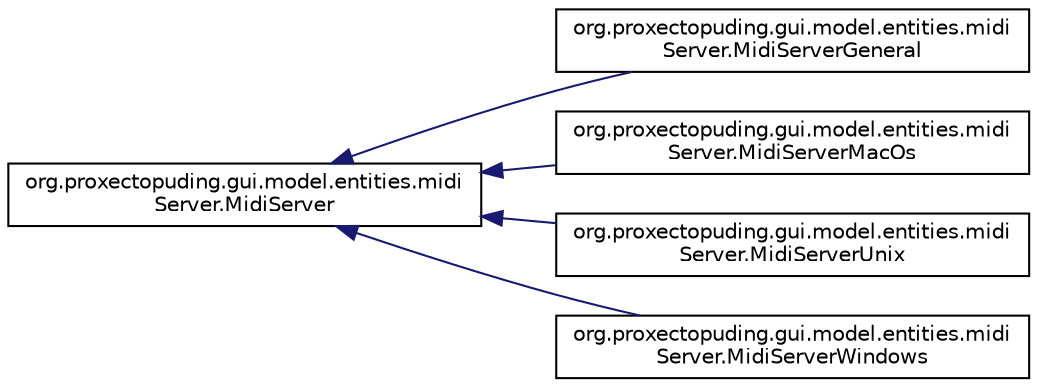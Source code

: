 digraph "Graphical Class Hierarchy"
{
  edge [fontname="Helvetica",fontsize="10",labelfontname="Helvetica",labelfontsize="10"];
  node [fontname="Helvetica",fontsize="10",shape=record];
  rankdir="LR";
  Node0 [label="org.proxectopuding.gui.model.entities.midi\lServer.MidiServer",height=0.2,width=0.4,color="black", fillcolor="white", style="filled",URL="$interfaceorg_1_1proxectopuding_1_1gui_1_1model_1_1entities_1_1midiServer_1_1MidiServer.html"];
  Node0 -> Node1 [dir="back",color="midnightblue",fontsize="10",style="solid",fontname="Helvetica"];
  Node1 [label="org.proxectopuding.gui.model.entities.midi\lServer.MidiServerGeneral",height=0.2,width=0.4,color="black", fillcolor="white", style="filled",URL="$classorg_1_1proxectopuding_1_1gui_1_1model_1_1entities_1_1midiServer_1_1MidiServerGeneral.html"];
  Node0 -> Node2 [dir="back",color="midnightblue",fontsize="10",style="solid",fontname="Helvetica"];
  Node2 [label="org.proxectopuding.gui.model.entities.midi\lServer.MidiServerMacOs",height=0.2,width=0.4,color="black", fillcolor="white", style="filled",URL="$classorg_1_1proxectopuding_1_1gui_1_1model_1_1entities_1_1midiServer_1_1MidiServerMacOs.html"];
  Node0 -> Node3 [dir="back",color="midnightblue",fontsize="10",style="solid",fontname="Helvetica"];
  Node3 [label="org.proxectopuding.gui.model.entities.midi\lServer.MidiServerUnix",height=0.2,width=0.4,color="black", fillcolor="white", style="filled",URL="$classorg_1_1proxectopuding_1_1gui_1_1model_1_1entities_1_1midiServer_1_1MidiServerUnix.html"];
  Node0 -> Node4 [dir="back",color="midnightblue",fontsize="10",style="solid",fontname="Helvetica"];
  Node4 [label="org.proxectopuding.gui.model.entities.midi\lServer.MidiServerWindows",height=0.2,width=0.4,color="black", fillcolor="white", style="filled",URL="$classorg_1_1proxectopuding_1_1gui_1_1model_1_1entities_1_1midiServer_1_1MidiServerWindows.html"];
}
